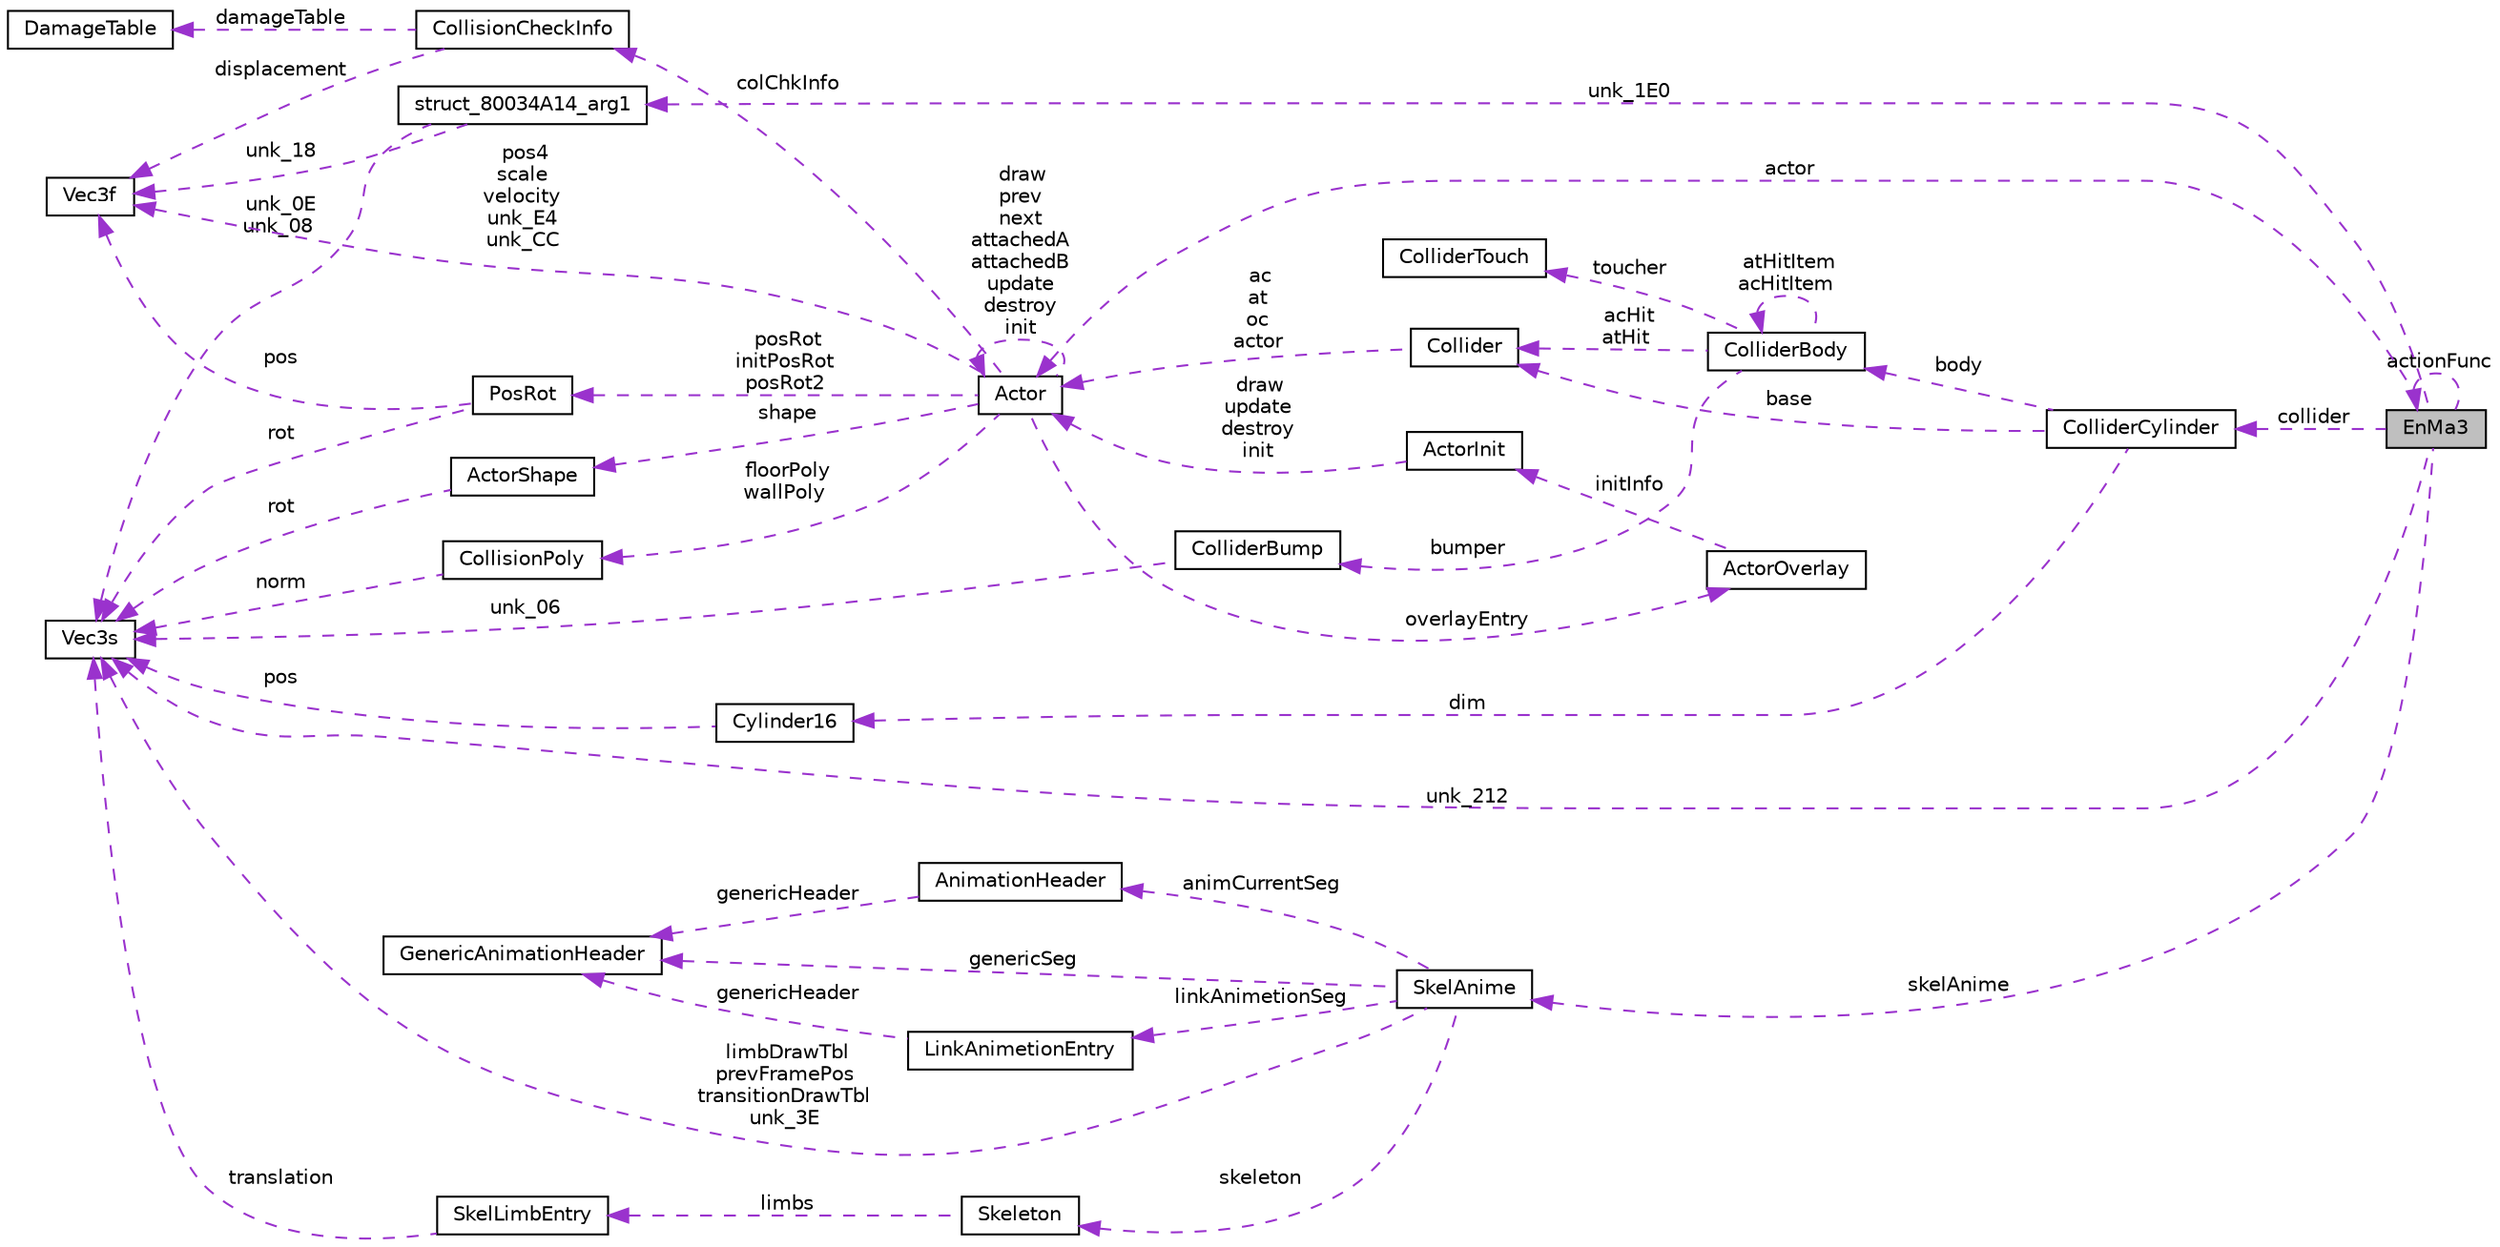 digraph "EnMa3"
{
 // LATEX_PDF_SIZE
  edge [fontname="Helvetica",fontsize="10",labelfontname="Helvetica",labelfontsize="10"];
  node [fontname="Helvetica",fontsize="10",shape=record];
  rankdir="LR";
  Node1 [label="EnMa3",height=0.2,width=0.4,color="black", fillcolor="grey75", style="filled", fontcolor="black",tooltip=" "];
  Node2 -> Node1 [dir="back",color="darkorchid3",fontsize="10",style="dashed",label=" actor" ,fontname="Helvetica"];
  Node2 [label="Actor",height=0.2,width=0.4,color="black", fillcolor="white", style="filled",URL="$dd/da2/structActor.html",tooltip=" "];
  Node2 -> Node2 [dir="back",color="darkorchid3",fontsize="10",style="dashed",label=" draw\nprev\nnext\nattachedA\nattachedB\nupdate\ndestroy\ninit" ,fontname="Helvetica"];
  Node3 -> Node2 [dir="back",color="darkorchid3",fontsize="10",style="dashed",label=" posRot\ninitPosRot\nposRot2" ,fontname="Helvetica"];
  Node3 [label="PosRot",height=0.2,width=0.4,color="black", fillcolor="white", style="filled",URL="$d5/dba/structPosRot.html",tooltip=" "];
  Node4 -> Node3 [dir="back",color="darkorchid3",fontsize="10",style="dashed",label=" rot" ,fontname="Helvetica"];
  Node4 [label="Vec3s",height=0.2,width=0.4,color="black", fillcolor="white", style="filled",URL="$d8/d79/structVec3s.html",tooltip=" "];
  Node5 -> Node3 [dir="back",color="darkorchid3",fontsize="10",style="dashed",label=" pos" ,fontname="Helvetica"];
  Node5 [label="Vec3f",height=0.2,width=0.4,color="black", fillcolor="white", style="filled",URL="$d0/dc7/structVec3f.html",tooltip=" "];
  Node6 -> Node2 [dir="back",color="darkorchid3",fontsize="10",style="dashed",label=" overlayEntry" ,fontname="Helvetica"];
  Node6 [label="ActorOverlay",height=0.2,width=0.4,color="black", fillcolor="white", style="filled",URL="$d4/d76/structActorOverlay.html",tooltip=" "];
  Node7 -> Node6 [dir="back",color="darkorchid3",fontsize="10",style="dashed",label=" initInfo" ,fontname="Helvetica"];
  Node7 [label="ActorInit",height=0.2,width=0.4,color="black", fillcolor="white", style="filled",URL="$d6/dc9/structActorInit.html",tooltip=" "];
  Node2 -> Node7 [dir="back",color="darkorchid3",fontsize="10",style="dashed",label=" draw\nupdate\ndestroy\ninit" ,fontname="Helvetica"];
  Node8 -> Node2 [dir="back",color="darkorchid3",fontsize="10",style="dashed",label=" shape" ,fontname="Helvetica"];
  Node8 [label="ActorShape",height=0.2,width=0.4,color="black", fillcolor="white", style="filled",URL="$d2/d09/structActorShape.html",tooltip=" "];
  Node4 -> Node8 [dir="back",color="darkorchid3",fontsize="10",style="dashed",label=" rot" ,fontname="Helvetica"];
  Node9 -> Node2 [dir="back",color="darkorchid3",fontsize="10",style="dashed",label=" colChkInfo" ,fontname="Helvetica"];
  Node9 [label="CollisionCheckInfo",height=0.2,width=0.4,color="black", fillcolor="white", style="filled",URL="$d0/d20/structCollisionCheckInfo.html",tooltip=" "];
  Node10 -> Node9 [dir="back",color="darkorchid3",fontsize="10",style="dashed",label=" damageTable" ,fontname="Helvetica"];
  Node10 [label="DamageTable",height=0.2,width=0.4,color="black", fillcolor="white", style="filled",URL="$da/da9/structDamageTable.html",tooltip=" "];
  Node5 -> Node9 [dir="back",color="darkorchid3",fontsize="10",style="dashed",label=" displacement" ,fontname="Helvetica"];
  Node11 -> Node2 [dir="back",color="darkorchid3",fontsize="10",style="dashed",label=" floorPoly\nwallPoly" ,fontname="Helvetica"];
  Node11 [label="CollisionPoly",height=0.2,width=0.4,color="black", fillcolor="white", style="filled",URL="$de/de9/structCollisionPoly.html",tooltip=" "];
  Node4 -> Node11 [dir="back",color="darkorchid3",fontsize="10",style="dashed",label=" norm" ,fontname="Helvetica"];
  Node5 -> Node2 [dir="back",color="darkorchid3",fontsize="10",style="dashed",label=" pos4\nscale\nvelocity\nunk_E4\nunk_CC" ,fontname="Helvetica"];
  Node12 -> Node1 [dir="back",color="darkorchid3",fontsize="10",style="dashed",label=" unk_1E0" ,fontname="Helvetica"];
  Node12 [label="struct_80034A14_arg1",height=0.2,width=0.4,color="black", fillcolor="white", style="filled",URL="$dd/d68/structstruct__80034A14__arg1.html",tooltip=" "];
  Node4 -> Node12 [dir="back",color="darkorchid3",fontsize="10",style="dashed",label=" unk_0E\nunk_08" ,fontname="Helvetica"];
  Node5 -> Node12 [dir="back",color="darkorchid3",fontsize="10",style="dashed",label=" unk_18" ,fontname="Helvetica"];
  Node1 -> Node1 [dir="back",color="darkorchid3",fontsize="10",style="dashed",label=" actionFunc" ,fontname="Helvetica"];
  Node13 -> Node1 [dir="back",color="darkorchid3",fontsize="10",style="dashed",label=" collider" ,fontname="Helvetica"];
  Node13 [label="ColliderCylinder",height=0.2,width=0.4,color="black", fillcolor="white", style="filled",URL="$da/df5/structColliderCylinder.html",tooltip=" "];
  Node14 -> Node13 [dir="back",color="darkorchid3",fontsize="10",style="dashed",label=" base" ,fontname="Helvetica"];
  Node14 [label="Collider",height=0.2,width=0.4,color="black", fillcolor="white", style="filled",URL="$d0/d61/structCollider.html",tooltip=" "];
  Node2 -> Node14 [dir="back",color="darkorchid3",fontsize="10",style="dashed",label=" ac\nat\noc\nactor" ,fontname="Helvetica"];
  Node15 -> Node13 [dir="back",color="darkorchid3",fontsize="10",style="dashed",label=" dim" ,fontname="Helvetica"];
  Node15 [label="Cylinder16",height=0.2,width=0.4,color="black", fillcolor="white", style="filled",URL="$db/d55/structCylinder16.html",tooltip=" "];
  Node4 -> Node15 [dir="back",color="darkorchid3",fontsize="10",style="dashed",label=" pos" ,fontname="Helvetica"];
  Node16 -> Node13 [dir="back",color="darkorchid3",fontsize="10",style="dashed",label=" body" ,fontname="Helvetica"];
  Node16 [label="ColliderBody",height=0.2,width=0.4,color="black", fillcolor="white", style="filled",URL="$de/d87/structColliderBody.html",tooltip=" "];
  Node14 -> Node16 [dir="back",color="darkorchid3",fontsize="10",style="dashed",label=" acHit\natHit" ,fontname="Helvetica"];
  Node16 -> Node16 [dir="back",color="darkorchid3",fontsize="10",style="dashed",label=" atHitItem\nacHitItem" ,fontname="Helvetica"];
  Node17 -> Node16 [dir="back",color="darkorchid3",fontsize="10",style="dashed",label=" bumper" ,fontname="Helvetica"];
  Node17 [label="ColliderBump",height=0.2,width=0.4,color="black", fillcolor="white", style="filled",URL="$d0/d29/structColliderBump.html",tooltip=" "];
  Node4 -> Node17 [dir="back",color="darkorchid3",fontsize="10",style="dashed",label=" unk_06" ,fontname="Helvetica"];
  Node18 -> Node16 [dir="back",color="darkorchid3",fontsize="10",style="dashed",label=" toucher" ,fontname="Helvetica"];
  Node18 [label="ColliderTouch",height=0.2,width=0.4,color="black", fillcolor="white", style="filled",URL="$da/d5d/structColliderTouch.html",tooltip=" "];
  Node19 -> Node1 [dir="back",color="darkorchid3",fontsize="10",style="dashed",label=" skelAnime" ,fontname="Helvetica"];
  Node19 [label="SkelAnime",height=0.2,width=0.4,color="black", fillcolor="white", style="filled",URL="$d6/d4e/structSkelAnime.html",tooltip=" "];
  Node20 -> Node19 [dir="back",color="darkorchid3",fontsize="10",style="dashed",label=" genericSeg" ,fontname="Helvetica"];
  Node20 [label="GenericAnimationHeader",height=0.2,width=0.4,color="black", fillcolor="white", style="filled",URL="$d8/da2/structGenericAnimationHeader.html",tooltip=" "];
  Node21 -> Node19 [dir="back",color="darkorchid3",fontsize="10",style="dashed",label=" linkAnimetionSeg" ,fontname="Helvetica"];
  Node21 [label="LinkAnimetionEntry",height=0.2,width=0.4,color="black", fillcolor="white", style="filled",URL="$da/db2/structLinkAnimetionEntry.html",tooltip=" "];
  Node20 -> Node21 [dir="back",color="darkorchid3",fontsize="10",style="dashed",label=" genericHeader" ,fontname="Helvetica"];
  Node22 -> Node19 [dir="back",color="darkorchid3",fontsize="10",style="dashed",label=" animCurrentSeg" ,fontname="Helvetica"];
  Node22 [label="AnimationHeader",height=0.2,width=0.4,color="black", fillcolor="white", style="filled",URL="$d4/dd2/structAnimationHeader.html",tooltip=" "];
  Node20 -> Node22 [dir="back",color="darkorchid3",fontsize="10",style="dashed",label=" genericHeader" ,fontname="Helvetica"];
  Node23 -> Node19 [dir="back",color="darkorchid3",fontsize="10",style="dashed",label=" skeleton" ,fontname="Helvetica"];
  Node23 [label="Skeleton",height=0.2,width=0.4,color="black", fillcolor="white", style="filled",URL="$dc/d1b/structSkeleton.html",tooltip=" "];
  Node24 -> Node23 [dir="back",color="darkorchid3",fontsize="10",style="dashed",label=" limbs" ,fontname="Helvetica"];
  Node24 [label="SkelLimbEntry",height=0.2,width=0.4,color="black", fillcolor="white", style="filled",URL="$dd/d8c/structSkelLimbEntry.html",tooltip=" "];
  Node4 -> Node24 [dir="back",color="darkorchid3",fontsize="10",style="dashed",label=" translation" ,fontname="Helvetica"];
  Node4 -> Node19 [dir="back",color="darkorchid3",fontsize="10",style="dashed",label=" limbDrawTbl\nprevFramePos\ntransitionDrawTbl\nunk_3E" ,fontname="Helvetica"];
  Node4 -> Node1 [dir="back",color="darkorchid3",fontsize="10",style="dashed",label=" unk_212" ,fontname="Helvetica"];
}
